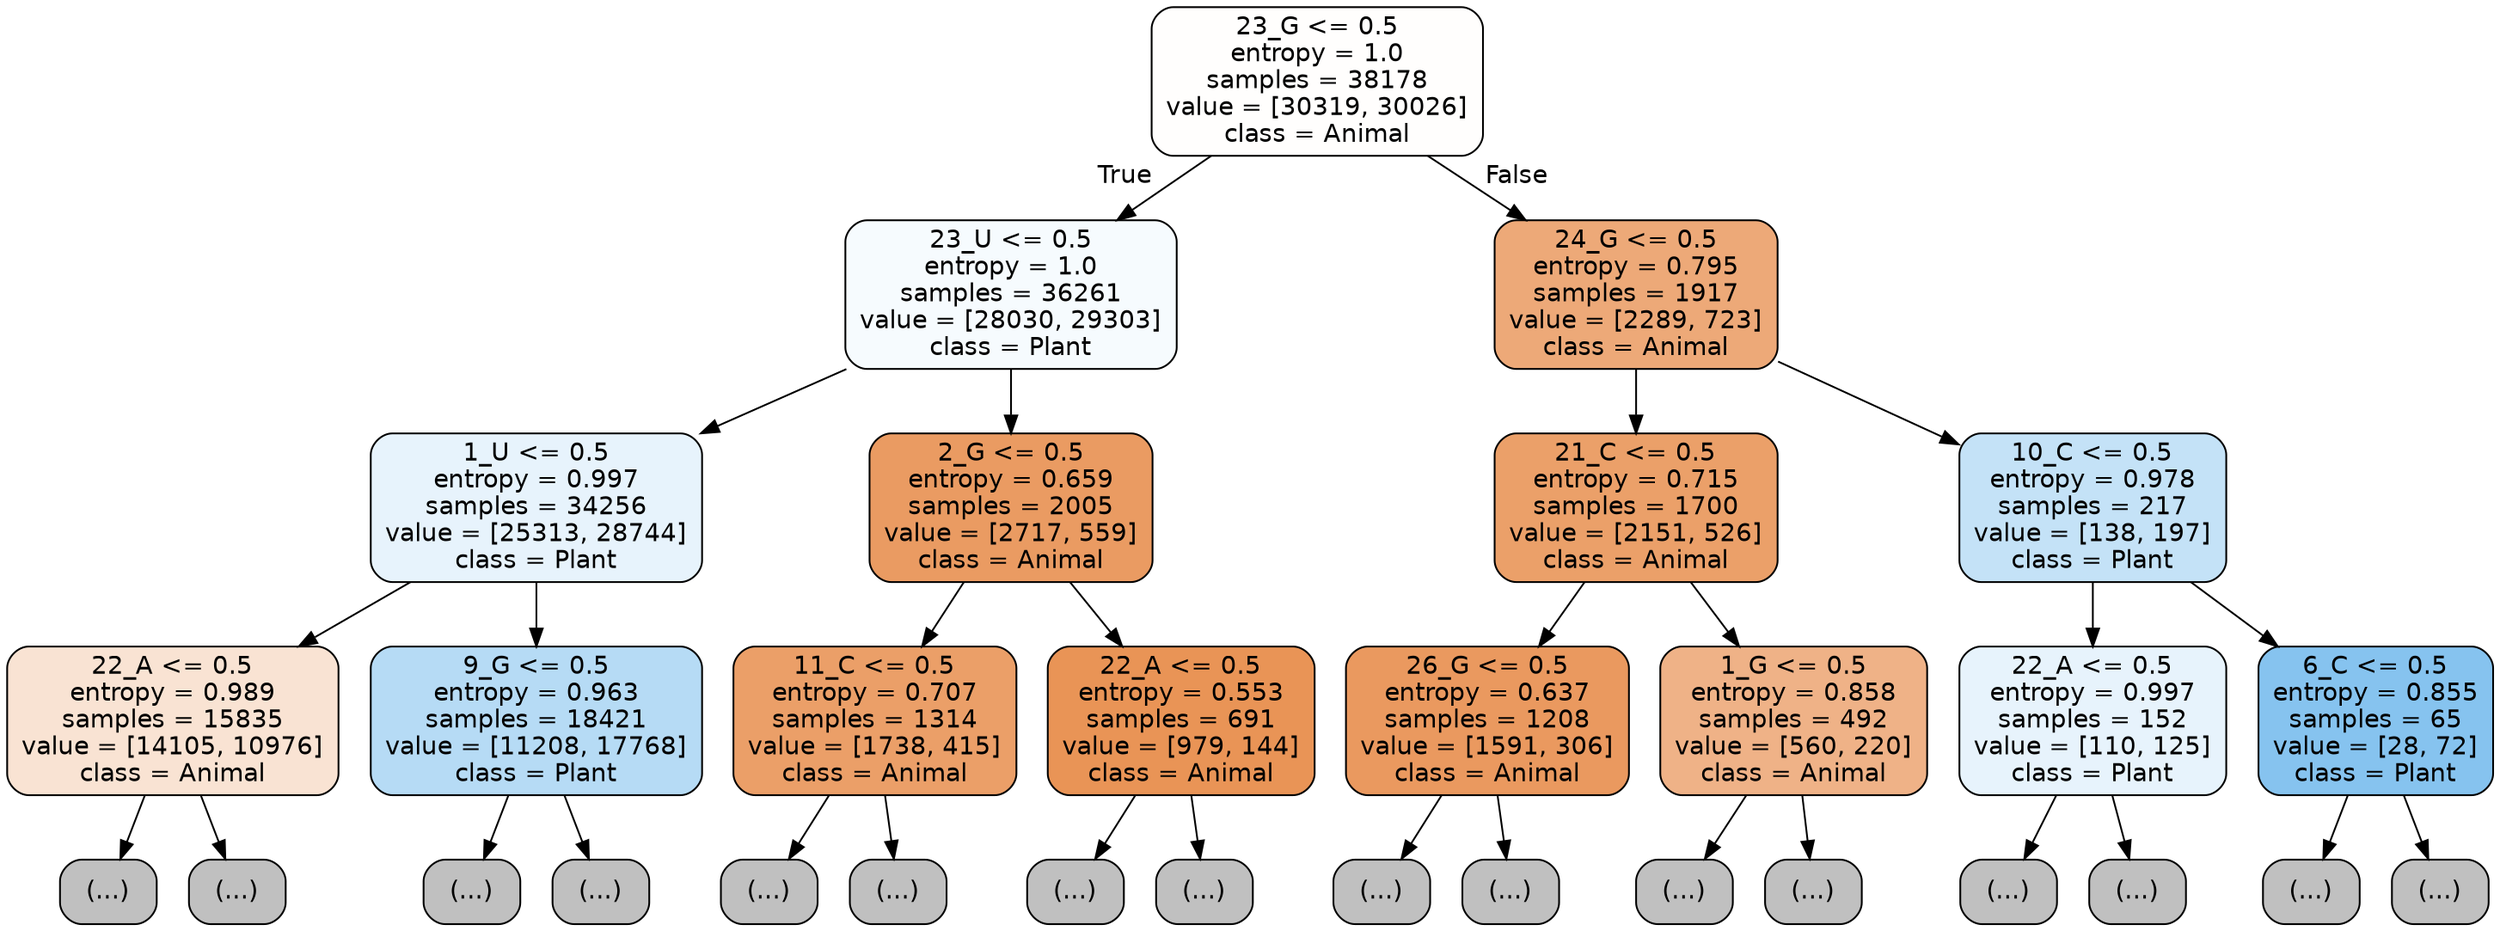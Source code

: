 digraph Tree {
node [shape=box, style="filled, rounded", color="black", fontname="helvetica"] ;
edge [fontname="helvetica"] ;
0 [label="23_G <= 0.5\nentropy = 1.0\nsamples = 38178\nvalue = [30319, 30026]\nclass = Animal", fillcolor="#fffefd"] ;
1 [label="23_U <= 0.5\nentropy = 1.0\nsamples = 36261\nvalue = [28030, 29303]\nclass = Plant", fillcolor="#f6fbfe"] ;
0 -> 1 [labeldistance=2.5, labelangle=45, headlabel="True"] ;
2 [label="1_U <= 0.5\nentropy = 0.997\nsamples = 34256\nvalue = [25313, 28744]\nclass = Plant", fillcolor="#e7f3fc"] ;
1 -> 2 ;
3 [label="22_A <= 0.5\nentropy = 0.989\nsamples = 15835\nvalue = [14105, 10976]\nclass = Animal", fillcolor="#f9e3d3"] ;
2 -> 3 ;
4 [label="(...)", fillcolor="#C0C0C0"] ;
3 -> 4 ;
7679 [label="(...)", fillcolor="#C0C0C0"] ;
3 -> 7679 ;
8540 [label="9_G <= 0.5\nentropy = 0.963\nsamples = 18421\nvalue = [11208, 17768]\nclass = Plant", fillcolor="#b6dbf5"] ;
2 -> 8540 ;
8541 [label="(...)", fillcolor="#C0C0C0"] ;
8540 -> 8541 ;
13504 [label="(...)", fillcolor="#C0C0C0"] ;
8540 -> 13504 ;
15309 [label="2_G <= 0.5\nentropy = 0.659\nsamples = 2005\nvalue = [2717, 559]\nclass = Animal", fillcolor="#ea9b62"] ;
1 -> 15309 ;
15310 [label="11_C <= 0.5\nentropy = 0.707\nsamples = 1314\nvalue = [1738, 415]\nclass = Animal", fillcolor="#eb9f68"] ;
15309 -> 15310 ;
15311 [label="(...)", fillcolor="#C0C0C0"] ;
15310 -> 15311 ;
15768 [label="(...)", fillcolor="#C0C0C0"] ;
15310 -> 15768 ;
15887 [label="22_A <= 0.5\nentropy = 0.553\nsamples = 691\nvalue = [979, 144]\nclass = Animal", fillcolor="#e99456"] ;
15309 -> 15887 ;
15888 [label="(...)", fillcolor="#C0C0C0"] ;
15887 -> 15888 ;
16073 [label="(...)", fillcolor="#C0C0C0"] ;
15887 -> 16073 ;
16126 [label="24_G <= 0.5\nentropy = 0.795\nsamples = 1917\nvalue = [2289, 723]\nclass = Animal", fillcolor="#eda978"] ;
0 -> 16126 [labeldistance=2.5, labelangle=-45, headlabel="False"] ;
16127 [label="21_C <= 0.5\nentropy = 0.715\nsamples = 1700\nvalue = [2151, 526]\nclass = Animal", fillcolor="#eba069"] ;
16126 -> 16127 ;
16128 [label="26_G <= 0.5\nentropy = 0.637\nsamples = 1208\nvalue = [1591, 306]\nclass = Animal", fillcolor="#ea995f"] ;
16127 -> 16128 ;
16129 [label="(...)", fillcolor="#C0C0C0"] ;
16128 -> 16129 ;
16550 [label="(...)", fillcolor="#C0C0C0"] ;
16128 -> 16550 ;
16553 [label="1_G <= 0.5\nentropy = 0.858\nsamples = 492\nvalue = [560, 220]\nclass = Animal", fillcolor="#efb287"] ;
16127 -> 16553 ;
16554 [label="(...)", fillcolor="#C0C0C0"] ;
16553 -> 16554 ;
16709 [label="(...)", fillcolor="#C0C0C0"] ;
16553 -> 16709 ;
16748 [label="10_C <= 0.5\nentropy = 0.978\nsamples = 217\nvalue = [138, 197]\nclass = Plant", fillcolor="#c4e2f7"] ;
16126 -> 16748 ;
16749 [label="22_A <= 0.5\nentropy = 0.997\nsamples = 152\nvalue = [110, 125]\nclass = Plant", fillcolor="#e7f3fc"] ;
16748 -> 16749 ;
16750 [label="(...)", fillcolor="#C0C0C0"] ;
16749 -> 16750 ;
16815 [label="(...)", fillcolor="#C0C0C0"] ;
16749 -> 16815 ;
16840 [label="6_C <= 0.5\nentropy = 0.855\nsamples = 65\nvalue = [28, 72]\nclass = Plant", fillcolor="#86c3ef"] ;
16748 -> 16840 ;
16841 [label="(...)", fillcolor="#C0C0C0"] ;
16840 -> 16841 ;
16868 [label="(...)", fillcolor="#C0C0C0"] ;
16840 -> 16868 ;
}